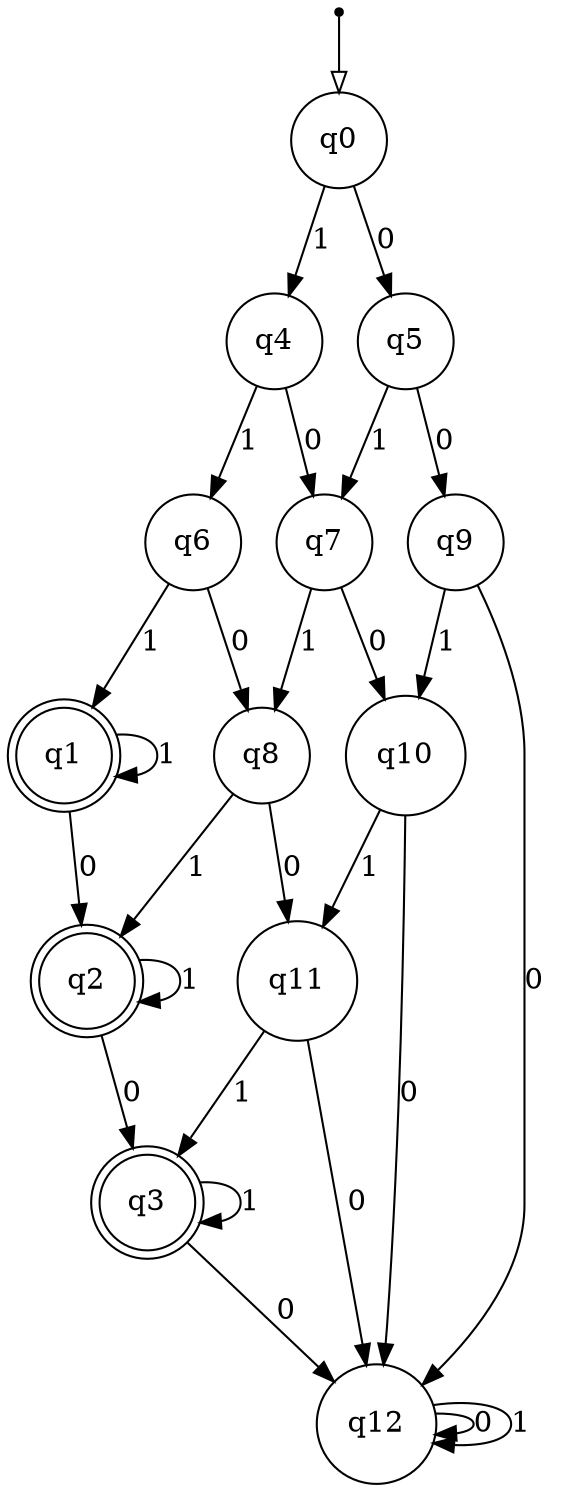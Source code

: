 digraph {
  node [shape=point]; __start;
  node [shape = circle]; q0;
  node [shape = doublecircle]; q1;
  node [shape = doublecircle]; q2;
  node [shape = doublecircle]; q3;
  node [shape = circle]; q4;
  node [shape = circle]; q5;
  node [shape = circle]; q6;
  node [shape = circle]; q7;
  node [shape = circle]; q8;
  node [shape = circle]; q9;
  node [shape = circle]; q10;
  node [shape = circle]; q11;
  node [shape = circle]; q12;

  __start -> q0 [arrowhead = empty];
  q0 -> q5 [label = "0"];
  q0 -> q4 [label = "1"];
  q1 -> q2 [label = "0"];
  q1 -> q1 [label = "1"];
  q2 -> q3 [label = "0"];
  q2 -> q2 [label = "1"];
  q3 -> q12 [label = "0"];
  q3 -> q3 [label = "1"];
  q4 -> q7 [label = "0"];
  q4 -> q6 [label = "1"];
  q5 -> q9 [label = "0"];
  q5 -> q7 [label = "1"];
  q6 -> q8 [label = "0"];
  q6 -> q1 [label = "1"];
  q7 -> q10 [label = "0"];
  q7 -> q8 [label = "1"];
  q8 -> q11 [label = "0"];
  q8 -> q2 [label = "1"];
  q9 -> q12 [label = "0"];
  q9 -> q10 [label = "1"];
  q10 -> q12 [label = "0"];
  q10 -> q11 [label = "1"];
  q11 -> q12 [label = "0"];
  q11 -> q3 [label = "1"];
  q12 -> q12 [label = "0"];
  q12 -> q12 [label = "1"];
}